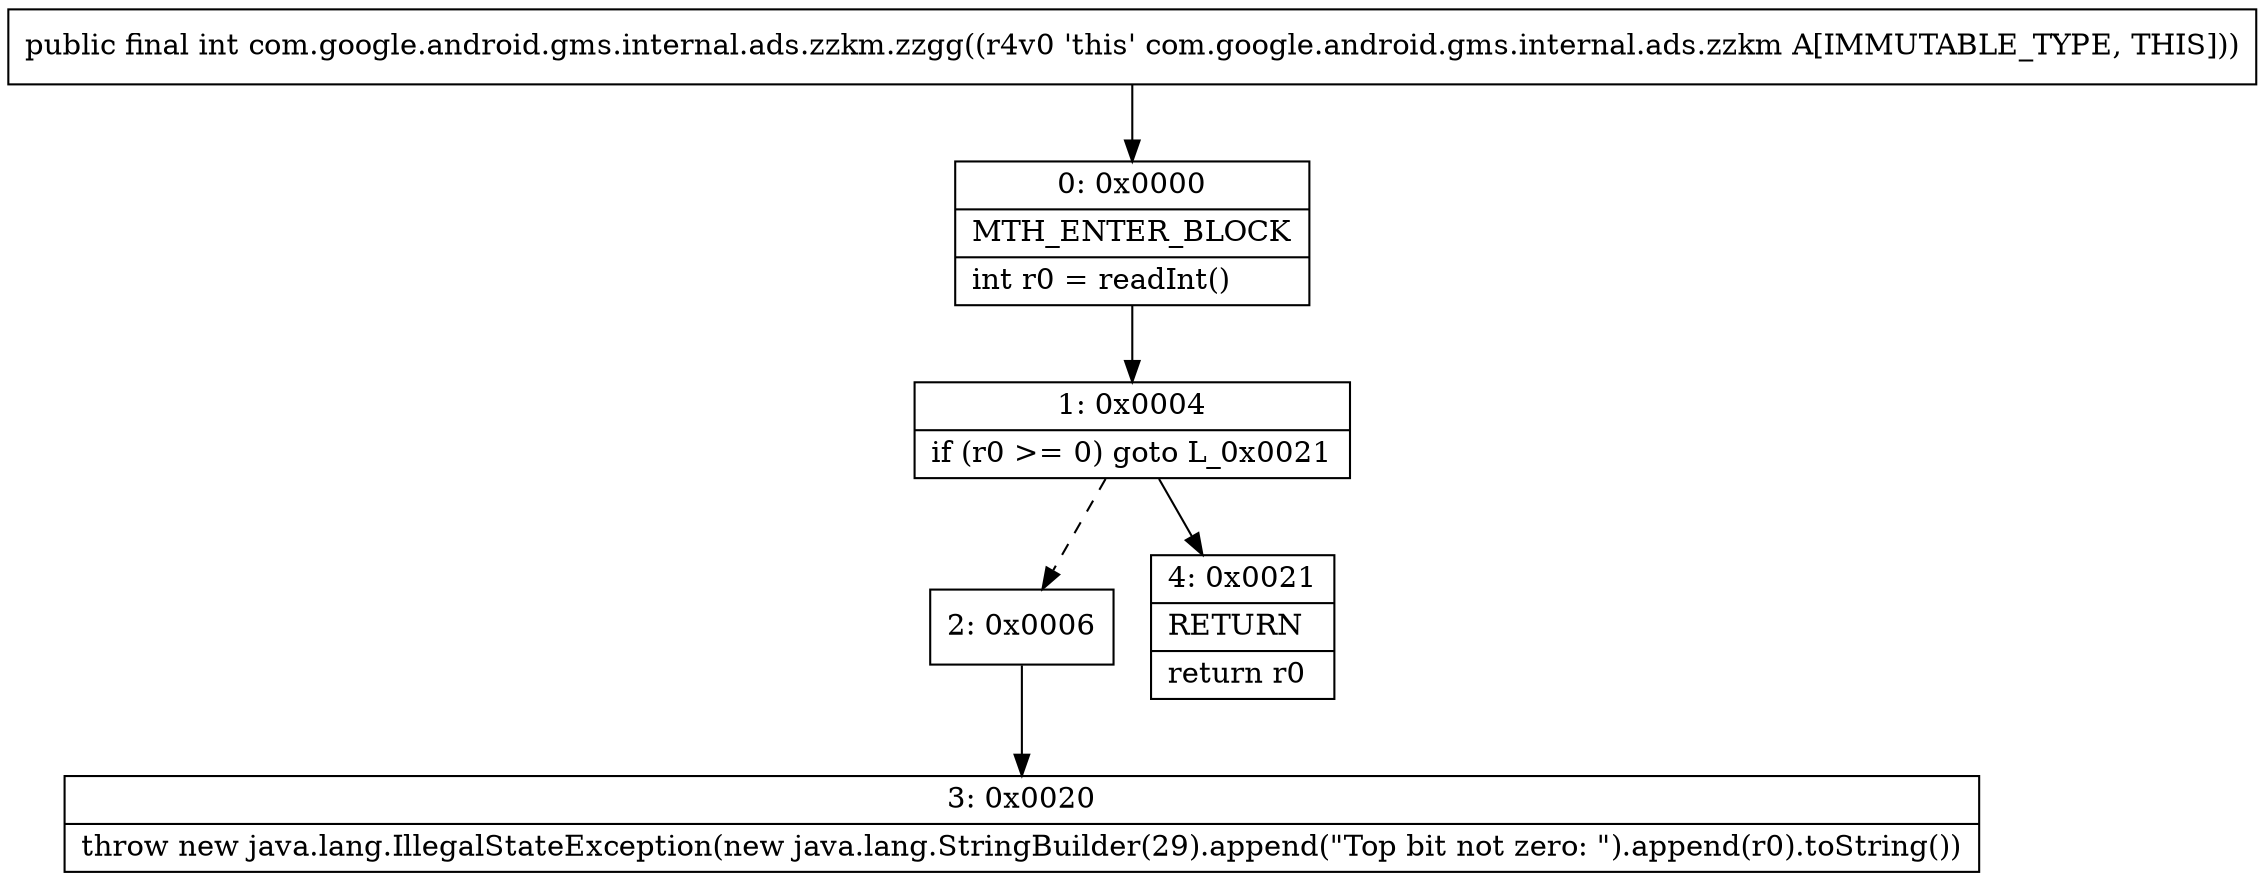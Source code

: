 digraph "CFG forcom.google.android.gms.internal.ads.zzkm.zzgg()I" {
Node_0 [shape=record,label="{0\:\ 0x0000|MTH_ENTER_BLOCK\l|int r0 = readInt()\l}"];
Node_1 [shape=record,label="{1\:\ 0x0004|if (r0 \>= 0) goto L_0x0021\l}"];
Node_2 [shape=record,label="{2\:\ 0x0006}"];
Node_3 [shape=record,label="{3\:\ 0x0020|throw new java.lang.IllegalStateException(new java.lang.StringBuilder(29).append(\"Top bit not zero: \").append(r0).toString())\l}"];
Node_4 [shape=record,label="{4\:\ 0x0021|RETURN\l|return r0\l}"];
MethodNode[shape=record,label="{public final int com.google.android.gms.internal.ads.zzkm.zzgg((r4v0 'this' com.google.android.gms.internal.ads.zzkm A[IMMUTABLE_TYPE, THIS])) }"];
MethodNode -> Node_0;
Node_0 -> Node_1;
Node_1 -> Node_2[style=dashed];
Node_1 -> Node_4;
Node_2 -> Node_3;
}

